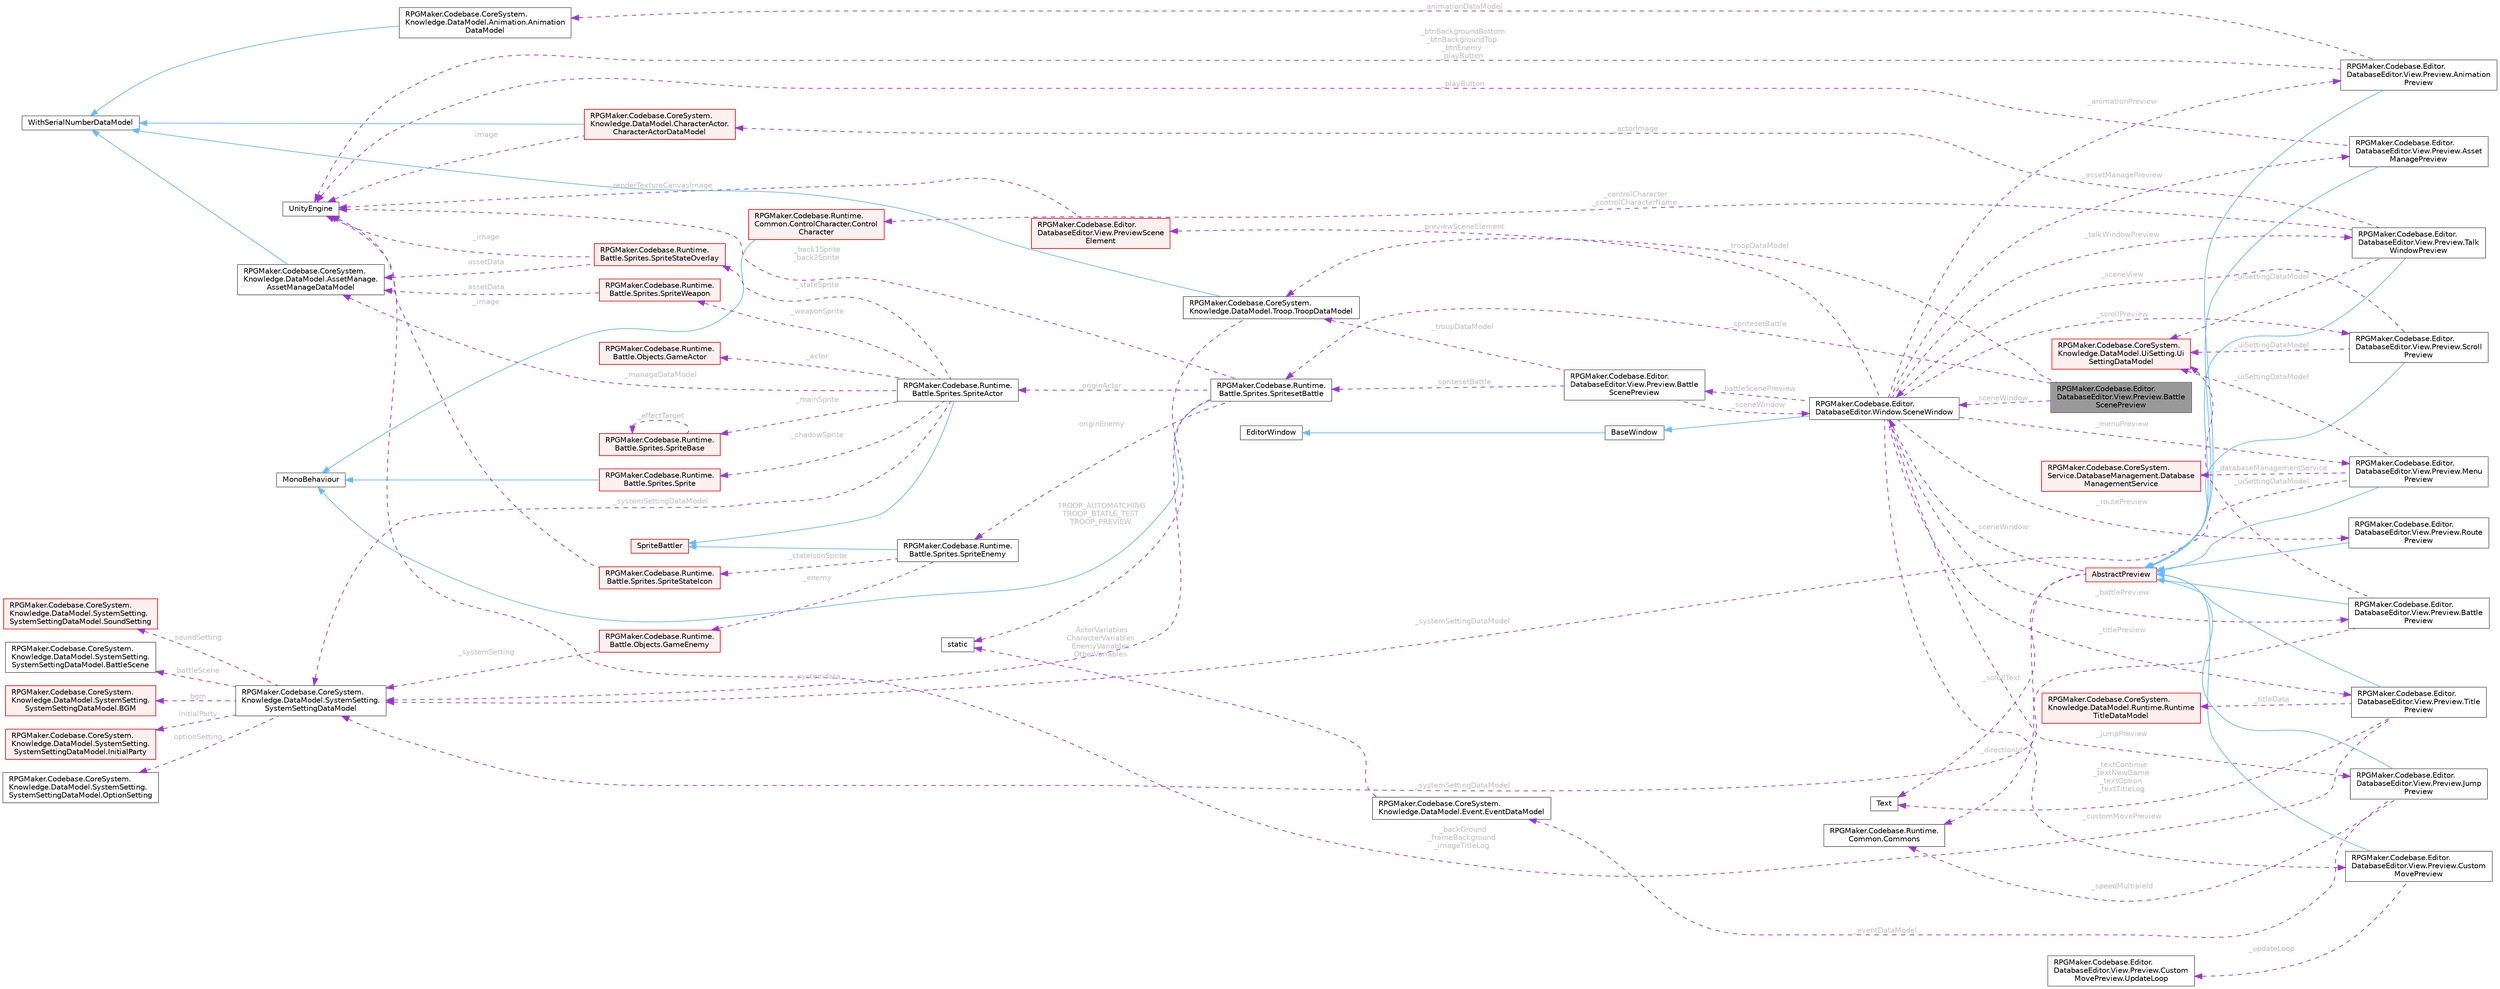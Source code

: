 digraph "RPGMaker.Codebase.Editor.DatabaseEditor.View.Preview.BattleScenePreview"
{
 // LATEX_PDF_SIZE
  bgcolor="transparent";
  edge [fontname=Helvetica,fontsize=10,labelfontname=Helvetica,labelfontsize=10];
  node [fontname=Helvetica,fontsize=10,shape=box,height=0.2,width=0.4];
  rankdir="LR";
  Node1 [id="Node000001",label="RPGMaker.Codebase.Editor.\lDatabaseEditor.View.Preview.Battle\lScenePreview",height=0.2,width=0.4,color="gray40", fillcolor="grey60", style="filled", fontcolor="black",tooltip="バトルシーン用のプレビュー"];
  Node2 -> Node1 [id="edge1_Node000001_Node000002",dir="back",color="darkorchid3",style="dashed",tooltip=" ",label=" _spritesetBattle",fontcolor="grey" ];
  Node2 [id="Node000002",label="RPGMaker.Codebase.Runtime.\lBattle.Sprites.SpritesetBattle",height=0.2,width=0.4,color="gray40", fillcolor="white", style="filled",URL="$de/ddd/class_r_p_g_maker_1_1_codebase_1_1_runtime_1_1_battle_1_1_sprites_1_1_spriteset_battle.html",tooltip="😁 戦闘シーン用のスプライトセット。[背景][アクター][敵キャラ]を含む Unite用に作り替えている"];
  Node3 -> Node2 [id="edge2_Node000002_Node000003",dir="back",color="steelblue1",style="solid",tooltip=" "];
  Node3 [id="Node000003",label="MonoBehaviour",height=0.2,width=0.4,color="gray40", fillcolor="white", style="filled",tooltip=" "];
  Node4 -> Node2 [id="edge3_Node000002_Node000004",dir="back",color="darkorchid3",style="dashed",tooltip=" ",label=" _back1Sprite\n_back2Sprite",fontcolor="grey" ];
  Node4 [id="Node000004",label="UnityEngine",height=0.2,width=0.4,color="gray40", fillcolor="white", style="filled",tooltip=" "];
  Node5 -> Node2 [id="edge4_Node000002_Node000005",dir="back",color="darkorchid3",style="dashed",tooltip=" ",label=" _systemdata",fontcolor="grey" ];
  Node5 [id="Node000005",label="RPGMaker.Codebase.CoreSystem.\lKnowledge.DataModel.SystemSetting.\lSystemSettingDataModel",height=0.2,width=0.4,color="gray40", fillcolor="white", style="filled",URL="$d0/dd2/class_r_p_g_maker_1_1_codebase_1_1_core_system_1_1_knowledge_1_1_data_model_1_1_system_setting_1_1_system_setting_data_model.html",tooltip="😁 システム設定データ・モデル"];
  Node6 -> Node5 [id="edge5_Node000005_Node000006",dir="back",color="darkorchid3",style="dashed",tooltip=" ",label=" battleScene",fontcolor="grey" ];
  Node6 [id="Node000006",label="RPGMaker.Codebase.CoreSystem.\lKnowledge.DataModel.SystemSetting.\lSystemSettingDataModel.BattleScene",height=0.2,width=0.4,color="gray40", fillcolor="white", style="filled",URL="$df/d0c/class_r_p_g_maker_1_1_codebase_1_1_core_system_1_1_knowledge_1_1_data_model_1_1_system_setting_17ce0ed53697912195b01e8a552e37932.html",tooltip="😁 戦闘シーン"];
  Node7 -> Node5 [id="edge6_Node000005_Node000007",dir="back",color="darkorchid3",style="dashed",tooltip=" ",label=" bgm",fontcolor="grey" ];
  Node7 [id="Node000007",label="RPGMaker.Codebase.CoreSystem.\lKnowledge.DataModel.SystemSetting.\lSystemSettingDataModel.BGM",height=0.2,width=0.4,color="red", fillcolor="#FFF0F0", style="filled",URL="$d8/d7d/class_r_p_g_maker_1_1_codebase_1_1_core_system_1_1_knowledge_1_1_data_model_1_1_system_setting_13c37c0ac7a3e126c1b06c1462a6db3a9.html",tooltip="😁 背景音楽"];
  Node9 -> Node5 [id="edge7_Node000005_Node000009",dir="back",color="darkorchid3",style="dashed",tooltip=" ",label=" initialParty",fontcolor="grey" ];
  Node9 [id="Node000009",label="RPGMaker.Codebase.CoreSystem.\lKnowledge.DataModel.SystemSetting.\lSystemSettingDataModel.InitialParty",height=0.2,width=0.4,color="red", fillcolor="#FFF0F0", style="filled",URL="$dc/dfb/class_r_p_g_maker_1_1_codebase_1_1_core_system_1_1_knowledge_1_1_data_model_1_1_system_setting_1539107dbc80fc9072f4fd2f8782921fe.html",tooltip="😁 初期パーティー"];
  Node11 -> Node5 [id="edge8_Node000005_Node000011",dir="back",color="darkorchid3",style="dashed",tooltip=" ",label=" optionSetting",fontcolor="grey" ];
  Node11 [id="Node000011",label="RPGMaker.Codebase.CoreSystem.\lKnowledge.DataModel.SystemSetting.\lSystemSettingDataModel.OptionSetting",height=0.2,width=0.4,color="gray40", fillcolor="white", style="filled",URL="$d8/d86/class_r_p_g_maker_1_1_codebase_1_1_core_system_1_1_knowledge_1_1_data_model_1_1_system_setting_10d0bcdd35160aa829ac5668189dd2dd2.html",tooltip="😁 オプション設定"];
  Node12 -> Node5 [id="edge9_Node000005_Node000012",dir="back",color="darkorchid3",style="dashed",tooltip=" ",label=" soundSetting",fontcolor="grey" ];
  Node12 [id="Node000012",label="RPGMaker.Codebase.CoreSystem.\lKnowledge.DataModel.SystemSetting.\lSystemSettingDataModel.SoundSetting",height=0.2,width=0.4,color="red", fillcolor="#FFF0F0", style="filled",URL="$d9/d59/class_r_p_g_maker_1_1_codebase_1_1_core_system_1_1_knowledge_1_1_data_model_1_1_system_setting_1fc90e68ad3a4642899cf508b2c75ae0f.html",tooltip="😁 音設定"];
  Node13 -> Node2 [id="edge10_Node000002_Node000013",dir="back",color="darkorchid3",style="dashed",tooltip=" ",label=" originActor",fontcolor="grey" ];
  Node13 [id="Node000013",label="RPGMaker.Codebase.Runtime.\lBattle.Sprites.SpriteActor",height=0.2,width=0.4,color="gray40", fillcolor="white", style="filled",URL="$d3/d5b/class_r_p_g_maker_1_1_codebase_1_1_runtime_1_1_battle_1_1_sprites_1_1_sprite_actor.html",tooltip="😁 サイドビューのアクター表示用のスプライト"];
  Node14 -> Node13 [id="edge11_Node000013_Node000014",dir="back",color="steelblue1",style="solid",tooltip=" "];
  Node14 [id="Node000014",label="SpriteBattler",height=0.2,width=0.4,color="red", fillcolor="#FFF0F0", style="filled",URL="$da/d4d/class_r_p_g_maker_1_1_codebase_1_1_runtime_1_1_battle_1_1_sprites_1_1_sprite_battler.html",tooltip="😁 戦闘シーンで表示されるキャラ画像"];
  Node24 -> Node13 [id="edge12_Node000013_Node000024",dir="back",color="darkorchid3",style="dashed",tooltip=" ",label=" _actor",fontcolor="grey" ];
  Node24 [id="Node000024",label="RPGMaker.Codebase.Runtime.\lBattle.Objects.GameActor",height=0.2,width=0.4,color="red", fillcolor="#FFF0F0", style="filled",URL="$db/dfc/class_r_p_g_maker_1_1_codebase_1_1_runtime_1_1_battle_1_1_objects_1_1_game_actor.html",tooltip="😁 アクターのパラメータの取得、画像の設定、戦闘の処理とサイドビュー時の画像処理を行うクラス"];
  Node20 -> Node13 [id="edge13_Node000013_Node000020",dir="back",color="darkorchid3",style="dashed",tooltip=" ",label=" _mainSprite",fontcolor="grey" ];
  Node20 [id="Node000020",label="RPGMaker.Codebase.Runtime.\lBattle.Sprites.SpriteBase",height=0.2,width=0.4,color="red", fillcolor="#FFF0F0", style="filled",URL="$db/d42/class_r_p_g_maker_1_1_codebase_1_1_runtime_1_1_battle_1_1_sprites_1_1_sprite_base.html",tooltip="😁 アニメーションする表示物のためのクラス"];
  Node20 -> Node20 [id="edge14_Node000020_Node000020",dir="back",color="darkorchid3",style="dashed",tooltip=" ",label=" _effectTarget",fontcolor="grey" ];
  Node39 -> Node13 [id="edge15_Node000013_Node000039",dir="back",color="darkorchid3",style="dashed",tooltip=" ",label=" _manageDataModel",fontcolor="grey" ];
  Node39 [id="Node000039",label="RPGMaker.Codebase.CoreSystem.\lKnowledge.DataModel.AssetManage.\lAssetManageDataModel",height=0.2,width=0.4,color="gray40", fillcolor="white", style="filled",URL="$d0/d6d/class_r_p_g_maker_1_1_codebase_1_1_core_system_1_1_knowledge_1_1_data_model_1_1_asset_manage_1_1_asset_manage_data_model.html",tooltip="😁 資産管理データ・モデル"];
  Node27 -> Node39 [id="edge16_Node000039_Node000027",dir="back",color="steelblue1",style="solid",tooltip=" "];
  Node27 [id="Node000027",label="WithSerialNumberDataModel",height=0.2,width=0.4,color="gray40", fillcolor="white", style="filled",tooltip=" "];
  Node40 -> Node13 [id="edge17_Node000013_Node000040",dir="back",color="darkorchid3",style="dashed",tooltip=" ",label=" _shadowSprite",fontcolor="grey" ];
  Node40 [id="Node000040",label="RPGMaker.Codebase.Runtime.\lBattle.Sprites.Sprite",height=0.2,width=0.4,color="red", fillcolor="#FFF0F0", style="filled",URL="$de/db2/class_r_p_g_maker_1_1_codebase_1_1_runtime_1_1_battle_1_1_sprites_1_1_sprite.html",tooltip="😁 Unity用の部品"];
  Node3 -> Node40 [id="edge18_Node000040_Node000003",dir="back",color="steelblue1",style="solid",tooltip=" "];
  Node41 -> Node13 [id="edge19_Node000013_Node000041",dir="back",color="darkorchid3",style="dashed",tooltip=" ",label=" _stateSprite",fontcolor="grey" ];
  Node41 [id="Node000041",label="RPGMaker.Codebase.Runtime.\lBattle.Sprites.SpriteStateOverlay",height=0.2,width=0.4,color="red", fillcolor="#FFF0F0", style="filled",URL="$dd/d83/class_r_p_g_maker_1_1_codebase_1_1_runtime_1_1_battle_1_1_sprites_1_1_sprite_state_overlay.html",tooltip="😁 ステート画像(img/system/States.png)のスプライト"];
  Node4 -> Node41 [id="edge20_Node000041_Node000004",dir="back",color="darkorchid3",style="dashed",tooltip=" ",label=" _image",fontcolor="grey" ];
  Node39 -> Node41 [id="edge21_Node000041_Node000039",dir="back",color="darkorchid3",style="dashed",tooltip=" ",label=" assetData",fontcolor="grey" ];
  Node5 -> Node13 [id="edge22_Node000013_Node000005",dir="back",color="darkorchid3",style="dashed",tooltip=" ",label=" _systemSettingDataModel",fontcolor="grey" ];
  Node42 -> Node13 [id="edge23_Node000013_Node000042",dir="back",color="darkorchid3",style="dashed",tooltip=" ",label=" _weaponSprite",fontcolor="grey" ];
  Node42 [id="Node000042",label="RPGMaker.Codebase.Runtime.\lBattle.Sprites.SpriteWeapon",height=0.2,width=0.4,color="red", fillcolor="#FFF0F0", style="filled",URL="$db/d90/class_r_p_g_maker_1_1_codebase_1_1_runtime_1_1_battle_1_1_sprites_1_1_sprite_weapon.html",tooltip="😁 武器(img/system/WeaponsX.png)のスプライト"];
  Node39 -> Node42 [id="edge24_Node000042_Node000039",dir="back",color="darkorchid3",style="dashed",tooltip=" ",label=" assetData",fontcolor="grey" ];
  Node43 -> Node2 [id="edge25_Node000002_Node000043",dir="back",color="darkorchid3",style="dashed",tooltip=" ",label=" originEnemy",fontcolor="grey" ];
  Node43 [id="Node000043",label="RPGMaker.Codebase.Runtime.\lBattle.Sprites.SpriteEnemy",height=0.2,width=0.4,color="gray40", fillcolor="white", style="filled",URL="$d3/d60/class_r_p_g_maker_1_1_codebase_1_1_runtime_1_1_battle_1_1_sprites_1_1_sprite_enemy.html",tooltip="😁 [敵キャラ]表示用のスプライトクラス"];
  Node14 -> Node43 [id="edge26_Node000043_Node000014",dir="back",color="steelblue1",style="solid",tooltip=" "];
  Node44 -> Node43 [id="edge27_Node000043_Node000044",dir="back",color="darkorchid3",style="dashed",tooltip=" ",label=" _enemy",fontcolor="grey" ];
  Node44 [id="Node000044",label="RPGMaker.Codebase.Runtime.\lBattle.Objects.GameEnemy",height=0.2,width=0.4,color="red", fillcolor="#FFF0F0", style="filled",URL="$d8/de8/class_r_p_g_maker_1_1_codebase_1_1_runtime_1_1_battle_1_1_objects_1_1_game_enemy.html",tooltip="😁 戦闘中の[敵キャラ]のパラメータの取得、画像の設定を行うクラス"];
  Node5 -> Node44 [id="edge28_Node000044_Node000005",dir="back",color="darkorchid3",style="dashed",tooltip=" ",label=" _systemSetting",fontcolor="grey" ];
  Node45 -> Node43 [id="edge29_Node000043_Node000045",dir="back",color="darkorchid3",style="dashed",tooltip=" ",label=" _stateIconSprite",fontcolor="grey" ];
  Node45 [id="Node000045",label="RPGMaker.Codebase.Runtime.\lBattle.Sprites.SpriteStateIcon",height=0.2,width=0.4,color="red", fillcolor="#FFF0F0", style="filled",URL="$d7/d4e/class_r_p_g_maker_1_1_codebase_1_1_runtime_1_1_battle_1_1_sprites_1_1_sprite_state_icon.html",tooltip="😁 ステートアイコン( img/system/IconSet.png )表示用スプライト"];
  Node4 -> Node45 [id="edge30_Node000045_Node000004",dir="back",color="darkorchid3",style="dashed",tooltip=" ",label=" _image",fontcolor="grey" ];
  Node46 -> Node1 [id="edge31_Node000001_Node000046",dir="back",color="darkorchid3",style="dashed",tooltip=" ",label=" _troopDataModel",fontcolor="grey" ];
  Node46 [id="Node000046",label="RPGMaker.Codebase.CoreSystem.\lKnowledge.DataModel.Troop.TroopDataModel",height=0.2,width=0.4,color="gray40", fillcolor="white", style="filled",URL="$d6/da9/class_r_p_g_maker_1_1_codebase_1_1_core_system_1_1_knowledge_1_1_data_model_1_1_troop_1_1_troop_data_model.html",tooltip="😁 部隊データ・モデル"];
  Node27 -> Node46 [id="edge32_Node000046_Node000027",dir="back",color="steelblue1",style="solid",tooltip=" "];
  Node47 -> Node46 [id="edge33_Node000046_Node000047",dir="back",color="darkorchid3",style="dashed",tooltip=" ",label=" TROOP_AUTOMATCHING\nTROOP_BTATLE_TEST\nTROOP_PREVIEW",fontcolor="grey" ];
  Node47 [id="Node000047",label="static",height=0.2,width=0.4,color="gray40", fillcolor="white", style="filled",tooltip=" "];
  Node48 -> Node1 [id="edge34_Node000001_Node000048",dir="back",color="darkorchid3",style="dashed",tooltip=" ",label=" _sceneWindow",fontcolor="grey" ];
  Node48 [id="Node000048",label="RPGMaker.Codebase.Editor.\lDatabaseEditor.Window.SceneWindow",height=0.2,width=0.4,color="gray40", fillcolor="white", style="filled",URL="$de/d38/class_r_p_g_maker_1_1_codebase_1_1_editor_1_1_database_editor_1_1_window_1_1_scene_window.html",tooltip="データベースエディター用シーンウィンドウ."];
  Node49 -> Node48 [id="edge35_Node000048_Node000049",dir="back",color="steelblue1",style="solid",tooltip=" "];
  Node49 [id="Node000049",label="BaseWindow",height=0.2,width=0.4,color="gray40", fillcolor="white", style="filled",URL="$de/d8f/class_r_p_g_maker_1_1_codebase_1_1_editor_1_1_common_1_1_base_window.html",tooltip="😁 メニュー、ヒエラルキー、シーン、インスペクターウィンドウの基底抽象クラス."];
  Node50 -> Node49 [id="edge36_Node000049_Node000050",dir="back",color="steelblue1",style="solid",tooltip=" "];
  Node50 [id="Node000050",label="EditorWindow",height=0.2,width=0.4,color="gray40", fillcolor="white", style="filled",tooltip=" "];
  Node51 -> Node48 [id="edge37_Node000048_Node000051",dir="back",color="darkorchid3",style="dashed",tooltip=" ",label=" _titlePreview",fontcolor="grey" ];
  Node51 [id="Node000051",label="RPGMaker.Codebase.Editor.\lDatabaseEditor.View.Preview.Title\lPreview",height=0.2,width=0.4,color="gray40", fillcolor="white", style="filled",URL="$df/d87/class_r_p_g_maker_1_1_codebase_1_1_editor_1_1_database_editor_1_1_view_1_1_preview_1_1_title_preview.html",tooltip="タイトル用のプレビュー"];
  Node52 -> Node51 [id="edge38_Node000051_Node000052",dir="back",color="steelblue1",style="solid",tooltip=" "];
  Node52 [id="Node000052",label="AbstractPreview",height=0.2,width=0.4,color="red", fillcolor="#FFF0F0", style="filled",URL="$d3/dfd/class_r_p_g_maker_1_1_codebase_1_1_editor_1_1_database_editor_1_1_view_1_1_preview_1_1_abstract_preview.html",tooltip="😁 抽象プレビュー"];
  Node48 -> Node52 [id="edge39_Node000052_Node000048",dir="back",color="darkorchid3",style="dashed",tooltip=" ",label=" _sceneWindow",fontcolor="grey" ];
  Node55 -> Node52 [id="edge40_Node000052_Node000055",dir="back",color="darkorchid3",style="dashed",tooltip=" ",label=" _scrollText",fontcolor="grey" ];
  Node55 [id="Node000055",label="Text",height=0.2,width=0.4,color="gray40", fillcolor="white", style="filled",tooltip=" "];
  Node56 -> Node52 [id="edge41_Node000052_Node000056",dir="back",color="darkorchid3",style="dashed",tooltip=" ",label=" _directionId",fontcolor="grey" ];
  Node56 [id="Node000056",label="RPGMaker.Codebase.Runtime.\lCommon.Commons",height=0.2,width=0.4,color="gray40", fillcolor="white", style="filled",URL="$d8/d0e/class_r_p_g_maker_1_1_codebase_1_1_runtime_1_1_common_1_1_commons.html",tooltip="😁 Runtime, Editorのプレビュー, EditorのUIで共用するもの。"];
  Node4 -> Node51 [id="edge42_Node000051_Node000004",dir="back",color="darkorchid3",style="dashed",tooltip=" ",label=" _backGround\n_frameBackground\n_imageTitleLog",fontcolor="grey" ];
  Node55 -> Node51 [id="edge43_Node000051_Node000055",dir="back",color="darkorchid3",style="dashed",tooltip=" ",label=" _textContinue\n_textNewGame\n_textOption\n_textTitleLog",fontcolor="grey" ];
  Node63 -> Node51 [id="edge44_Node000051_Node000063",dir="back",color="darkorchid3",style="dashed",tooltip=" ",label=" _titleData",fontcolor="grey" ];
  Node63 [id="Node000063",label="RPGMaker.Codebase.CoreSystem.\lKnowledge.DataModel.Runtime.Runtime\lTitleDataModel",height=0.2,width=0.4,color="red", fillcolor="#FFF0F0", style="filled",URL="$d7/da2/class_r_p_g_maker_1_1_codebase_1_1_core_system_1_1_knowledge_1_1_data_model_1_1_runtime_1_1_runtime_title_data_model.html",tooltip="😁 実行時タイトル・データ・モデル"];
  Node75 -> Node48 [id="edge45_Node000048_Node000075",dir="back",color="darkorchid3",style="dashed",tooltip=" ",label=" _assetManagePreview",fontcolor="grey" ];
  Node75 [id="Node000075",label="RPGMaker.Codebase.Editor.\lDatabaseEditor.View.Preview.Asset\lManagePreview",height=0.2,width=0.4,color="gray40", fillcolor="white", style="filled",URL="$d1/d66/class_r_p_g_maker_1_1_codebase_1_1_editor_1_1_database_editor_1_1_view_1_1_preview_1_1_asset_manage_preview.html",tooltip="資産管理プレビュー"];
  Node52 -> Node75 [id="edge46_Node000075_Node000052",dir="back",color="steelblue1",style="solid",tooltip=" "];
  Node4 -> Node75 [id="edge47_Node000075_Node000004",dir="back",color="darkorchid3",style="dashed",tooltip=" ",label=" _playButton",fontcolor="grey" ];
  Node76 -> Node48 [id="edge48_Node000048_Node000076",dir="back",color="darkorchid3",style="dashed",tooltip=" ",label=" _menuPreview",fontcolor="grey" ];
  Node76 [id="Node000076",label="RPGMaker.Codebase.Editor.\lDatabaseEditor.View.Preview.Menu\lPreview",height=0.2,width=0.4,color="gray40", fillcolor="white", style="filled",URL="$d8/dc3/class_r_p_g_maker_1_1_codebase_1_1_editor_1_1_database_editor_1_1_view_1_1_preview_1_1_menu_preview.html",tooltip="タイトル用のプレビュー"];
  Node52 -> Node76 [id="edge49_Node000076_Node000052",dir="back",color="steelblue1",style="solid",tooltip=" "];
  Node77 -> Node76 [id="edge50_Node000076_Node000077",dir="back",color="darkorchid3",style="dashed",tooltip=" ",label=" _databaseManagementService",fontcolor="grey" ];
  Node77 [id="Node000077",label="RPGMaker.Codebase.CoreSystem.\lService.DatabaseManagement.Database\lManagementService",height=0.2,width=0.4,color="red", fillcolor="#FFF0F0", style="filled",URL="$db/db0/class_r_p_g_maker_1_1_codebase_1_1_core_system_1_1_service_1_1_database_management_1_1_database_management_service.html",tooltip="😁 データベース管理サービス"];
  Node5 -> Node76 [id="edge51_Node000076_Node000005",dir="back",color="darkorchid3",style="dashed",tooltip=" ",label=" _systemSettingDataModel",fontcolor="grey" ];
  Node112 -> Node76 [id="edge52_Node000076_Node000112",dir="back",color="darkorchid3",style="dashed",tooltip=" ",label=" _uiSettingDataModel",fontcolor="grey" ];
  Node112 [id="Node000112",label="RPGMaker.Codebase.CoreSystem.\lKnowledge.DataModel.UiSetting.Ui\lSettingDataModel",height=0.2,width=0.4,color="red", fillcolor="#FFF0F0", style="filled",URL="$db/dd5/class_r_p_g_maker_1_1_codebase_1_1_core_system_1_1_knowledge_1_1_data_model_1_1_ui_setting_1_1_ui_setting_data_model.html",tooltip="😁 ユーザー・インターフェース・設定データ・モデル"];
  Node122 -> Node48 [id="edge53_Node000048_Node000122",dir="back",color="darkorchid3",style="dashed",tooltip=" ",label=" _battlePreview",fontcolor="grey" ];
  Node122 [id="Node000122",label="RPGMaker.Codebase.Editor.\lDatabaseEditor.View.Preview.Battle\lPreview",height=0.2,width=0.4,color="gray40", fillcolor="white", style="filled",URL="$d5/dc1/class_r_p_g_maker_1_1_codebase_1_1_editor_1_1_database_editor_1_1_view_1_1_preview_1_1_battle_preview.html",tooltip="ゲーム用のプレビュー"];
  Node52 -> Node122 [id="edge54_Node000122_Node000052",dir="back",color="steelblue1",style="solid",tooltip=" "];
  Node112 -> Node122 [id="edge55_Node000122_Node000112",dir="back",color="darkorchid3",style="dashed",tooltip=" ",label=" _uiSettingDataModel",fontcolor="grey" ];
  Node5 -> Node122 [id="edge56_Node000122_Node000005",dir="back",color="darkorchid3",style="dashed",tooltip=" ",label=" _systemSettingDataModel",fontcolor="grey" ];
  Node123 -> Node48 [id="edge57_Node000048_Node000123",dir="back",color="darkorchid3",style="dashed",tooltip=" ",label=" _battleScenePreview",fontcolor="grey" ];
  Node123 [id="Node000123",label="RPGMaker.Codebase.Editor.\lDatabaseEditor.View.Preview.Battle\lScenePreview",height=0.2,width=0.4,color="gray40", fillcolor="white", style="filled",URL="$d4/dea/class_r_p_g_maker_1_1_codebase_1_1_editor_1_1_database_editor_1_1_view_1_1_preview_1_1_battle_scene_preview.html",tooltip="バトルシーン用のプレビュー"];
  Node2 -> Node123 [id="edge58_Node000123_Node000002",dir="back",color="darkorchid3",style="dashed",tooltip=" ",label=" _spritesetBattle",fontcolor="grey" ];
  Node46 -> Node123 [id="edge59_Node000123_Node000046",dir="back",color="darkorchid3",style="dashed",tooltip=" ",label=" _troopDataModel",fontcolor="grey" ];
  Node48 -> Node123 [id="edge60_Node000123_Node000048",dir="back",color="darkorchid3",style="dashed",tooltip=" ",label=" _sceneWindow",fontcolor="grey" ];
  Node124 -> Node48 [id="edge61_Node000048_Node000124",dir="back",color="darkorchid3",style="dashed",tooltip=" ",label=" _talkWindowPreview",fontcolor="grey" ];
  Node124 [id="Node000124",label="RPGMaker.Codebase.Editor.\lDatabaseEditor.View.Preview.Talk\lWindowPreview",height=0.2,width=0.4,color="gray40", fillcolor="white", style="filled",URL="$dd/da6/class_r_p_g_maker_1_1_codebase_1_1_editor_1_1_database_editor_1_1_view_1_1_preview_1_1_talk_window_preview.html",tooltip="会話ウィンドウ用のプレビュー"];
  Node52 -> Node124 [id="edge62_Node000124_Node000052",dir="back",color="steelblue1",style="solid",tooltip=" "];
  Node112 -> Node124 [id="edge63_Node000124_Node000112",dir="back",color="darkorchid3",style="dashed",tooltip=" ",label=" _uiSettingDataModel",fontcolor="grey" ];
  Node125 -> Node124 [id="edge64_Node000124_Node000125",dir="back",color="darkorchid3",style="dashed",tooltip=" ",label=" _actorImage",fontcolor="grey" ];
  Node125 [id="Node000125",label="RPGMaker.Codebase.CoreSystem.\lKnowledge.DataModel.CharacterActor.\lCharacterActorDataModel",height=0.2,width=0.4,color="red", fillcolor="#FFF0F0", style="filled",URL="$de/d3a/class_r_p_g_maker_1_1_codebase_1_1_core_system_1_1_knowledge_1_1_data_model_1_1_character_actor_1_1_character_actor_data_model.html",tooltip="😁 キャラクター・アクター・データ・モデル"];
  Node27 -> Node125 [id="edge65_Node000125_Node000027",dir="back",color="steelblue1",style="solid",tooltip=" "];
  Node4 -> Node125 [id="edge66_Node000125_Node000004",dir="back",color="darkorchid3",style="dashed",tooltip=" ",label=" image",fontcolor="grey" ];
  Node127 -> Node124 [id="edge67_Node000124_Node000127",dir="back",color="darkorchid3",style="dashed",tooltip=" ",label=" _controlCharacter\n_controlCharacterName",fontcolor="grey" ];
  Node127 [id="Node000127",label="RPGMaker.Codebase.Runtime.\lCommon.ControlCharacter.Control\lCharacter",height=0.2,width=0.4,color="red", fillcolor="#FFF0F0", style="filled",URL="$d2/dcb/class_r_p_g_maker_1_1_codebase_1_1_runtime_1_1_common_1_1_control_character_1_1_control_character.html",tooltip="😁 制御キャラクター"];
  Node3 -> Node127 [id="edge68_Node000127_Node000003",dir="back",color="steelblue1",style="solid",tooltip=" "];
  Node131 -> Node48 [id="edge69_Node000048_Node000131",dir="back",color="darkorchid3",style="dashed",tooltip=" ",label=" _scrollPreview",fontcolor="grey" ];
  Node131 [id="Node000131",label="RPGMaker.Codebase.Editor.\lDatabaseEditor.View.Preview.Scroll\lPreview",height=0.2,width=0.4,color="gray40", fillcolor="white", style="filled",URL="$d3/d80/class_r_p_g_maker_1_1_codebase_1_1_editor_1_1_database_editor_1_1_view_1_1_preview_1_1_scroll_preview.html",tooltip="スクロール・プレビュー"];
  Node52 -> Node131 [id="edge70_Node000131_Node000052",dir="back",color="steelblue1",style="solid",tooltip=" "];
  Node48 -> Node131 [id="edge71_Node000131_Node000048",dir="back",color="darkorchid3",style="dashed",tooltip=" ",label=" _sceneView",fontcolor="grey" ];
  Node112 -> Node131 [id="edge72_Node000131_Node000112",dir="back",color="darkorchid3",style="dashed",tooltip=" ",label=" _uiSettingDataModel",fontcolor="grey" ];
  Node132 -> Node48 [id="edge73_Node000048_Node000132",dir="back",color="darkorchid3",style="dashed",tooltip=" ",label=" _jumpPreview",fontcolor="grey" ];
  Node132 [id="Node000132",label="RPGMaker.Codebase.Editor.\lDatabaseEditor.View.Preview.Jump\lPreview",height=0.2,width=0.4,color="gray40", fillcolor="white", style="filled",URL="$da/d33/class_r_p_g_maker_1_1_codebase_1_1_editor_1_1_database_editor_1_1_view_1_1_preview_1_1_jump_preview.html",tooltip="イベントコマンド『ジャンプ』のプレビュー。"];
  Node52 -> Node132 [id="edge74_Node000132_Node000052",dir="back",color="steelblue1",style="solid",tooltip=" "];
  Node56 -> Node132 [id="edge75_Node000132_Node000056",dir="back",color="darkorchid3",style="dashed",tooltip=" ",label=" _speedMultipleId",fontcolor="grey" ];
  Node133 -> Node132 [id="edge76_Node000132_Node000133",dir="back",color="darkorchid3",style="dashed",tooltip=" ",label=" _eventDataModel",fontcolor="grey" ];
  Node133 [id="Node000133",label="RPGMaker.Codebase.CoreSystem.\lKnowledge.DataModel.Event.EventDataModel",height=0.2,width=0.4,color="gray40", fillcolor="white", style="filled",URL="$d3/d9a/class_r_p_g_maker_1_1_codebase_1_1_core_system_1_1_knowledge_1_1_data_model_1_1_event_1_1_event_data_model.html",tooltip="😁 イベント・データ・モデル"];
  Node47 -> Node133 [id="edge77_Node000133_Node000047",dir="back",color="darkorchid3",style="dashed",tooltip=" ",label=" ActorVariables\nCharacterVariables\nEnemyVariables\nOtherVariables",fontcolor="grey" ];
  Node134 -> Node48 [id="edge78_Node000048_Node000134",dir="back",color="darkorchid3",style="dashed",tooltip=" ",label=" _routePreview",fontcolor="grey" ];
  Node134 [id="Node000134",label="RPGMaker.Codebase.Editor.\lDatabaseEditor.View.Preview.Route\lPreview",height=0.2,width=0.4,color="gray40", fillcolor="white", style="filled",URL="$d1/d5c/class_r_p_g_maker_1_1_codebase_1_1_editor_1_1_database_editor_1_1_view_1_1_preview_1_1_route_preview.html",tooltip="経路プレビュー"];
  Node52 -> Node134 [id="edge79_Node000134_Node000052",dir="back",color="steelblue1",style="solid",tooltip=" "];
  Node135 -> Node48 [id="edge80_Node000048_Node000135",dir="back",color="darkorchid3",style="dashed",tooltip=" ",label=" _animationPreview",fontcolor="grey" ];
  Node135 [id="Node000135",label="RPGMaker.Codebase.Editor.\lDatabaseEditor.View.Preview.Animation\lPreview",height=0.2,width=0.4,color="gray40", fillcolor="white", style="filled",URL="$d3/dc8/class_r_p_g_maker_1_1_codebase_1_1_editor_1_1_database_editor_1_1_view_1_1_preview_1_1_animation_preview.html",tooltip="アニメーション・プレビュー"];
  Node52 -> Node135 [id="edge81_Node000135_Node000052",dir="back",color="steelblue1",style="solid",tooltip=" "];
  Node4 -> Node135 [id="edge82_Node000135_Node000004",dir="back",color="darkorchid3",style="dashed",tooltip=" ",label=" _btnBackgroundBottom\n_btnBackgroundTop\n_btnEnemy\n_playButton",fontcolor="grey" ];
  Node136 -> Node135 [id="edge83_Node000135_Node000136",dir="back",color="darkorchid3",style="dashed",tooltip=" ",label=" _animationDataModel",fontcolor="grey" ];
  Node136 [id="Node000136",label="RPGMaker.Codebase.CoreSystem.\lKnowledge.DataModel.Animation.Animation\lDataModel",height=0.2,width=0.4,color="gray40", fillcolor="white", style="filled",URL="$db/dab/class_r_p_g_maker_1_1_codebase_1_1_core_system_1_1_knowledge_1_1_data_model_1_1_animation_1_1_animation_data_model.html",tooltip="😁 アニメーション・データ・モデル"];
  Node27 -> Node136 [id="edge84_Node000136_Node000027",dir="back",color="steelblue1",style="solid",tooltip=" "];
  Node137 -> Node48 [id="edge85_Node000048_Node000137",dir="back",color="darkorchid3",style="dashed",tooltip=" ",label=" _customMovePreview",fontcolor="grey" ];
  Node137 [id="Node000137",label="RPGMaker.Codebase.Editor.\lDatabaseEditor.View.Preview.Custom\lMovePreview",height=0.2,width=0.4,color="gray40", fillcolor="white", style="filled",URL="$d3/dc0/class_r_p_g_maker_1_1_codebase_1_1_editor_1_1_database_editor_1_1_view_1_1_preview_1_1_custom_move_preview.html",tooltip="カスタム移動プレビュー"];
  Node52 -> Node137 [id="edge86_Node000137_Node000052",dir="back",color="steelblue1",style="solid",tooltip=" "];
  Node138 -> Node137 [id="edge87_Node000137_Node000138",dir="back",color="darkorchid3",style="dashed",tooltip=" ",label=" _updateLoop",fontcolor="grey" ];
  Node138 [id="Node000138",label="RPGMaker.Codebase.Editor.\lDatabaseEditor.View.Preview.Custom\lMovePreview.UpdateLoop",height=0.2,width=0.4,color="gray40", fillcolor="white", style="filled",URL="$db/df0/class_r_p_g_maker_1_1_codebase_1_1_editor_1_1_database_editor_1_1_view_1_1_preview_1_1_custom_move_preview_1_1_update_loop.html",tooltip="更新ループ"];
  Node139 -> Node48 [id="edge88_Node000048_Node000139",dir="back",color="darkorchid3",style="dashed",tooltip=" ",label=" _previewSceneElement",fontcolor="grey" ];
  Node139 [id="Node000139",label="RPGMaker.Codebase.Editor.\lDatabaseEditor.View.PreviewScene\lElement",height=0.2,width=0.4,color="red", fillcolor="#FFF0F0", style="filled",URL="$d1/d39/class_r_p_g_maker_1_1_codebase_1_1_editor_1_1_database_editor_1_1_view_1_1_preview_scene_element.html",tooltip="プレビューシーンを持ったVisualElement。"];
  Node4 -> Node139 [id="edge89_Node000139_Node000004",dir="back",color="darkorchid3",style="dashed",tooltip=" ",label=" _renderTextureCanvasImage",fontcolor="grey" ];
}
